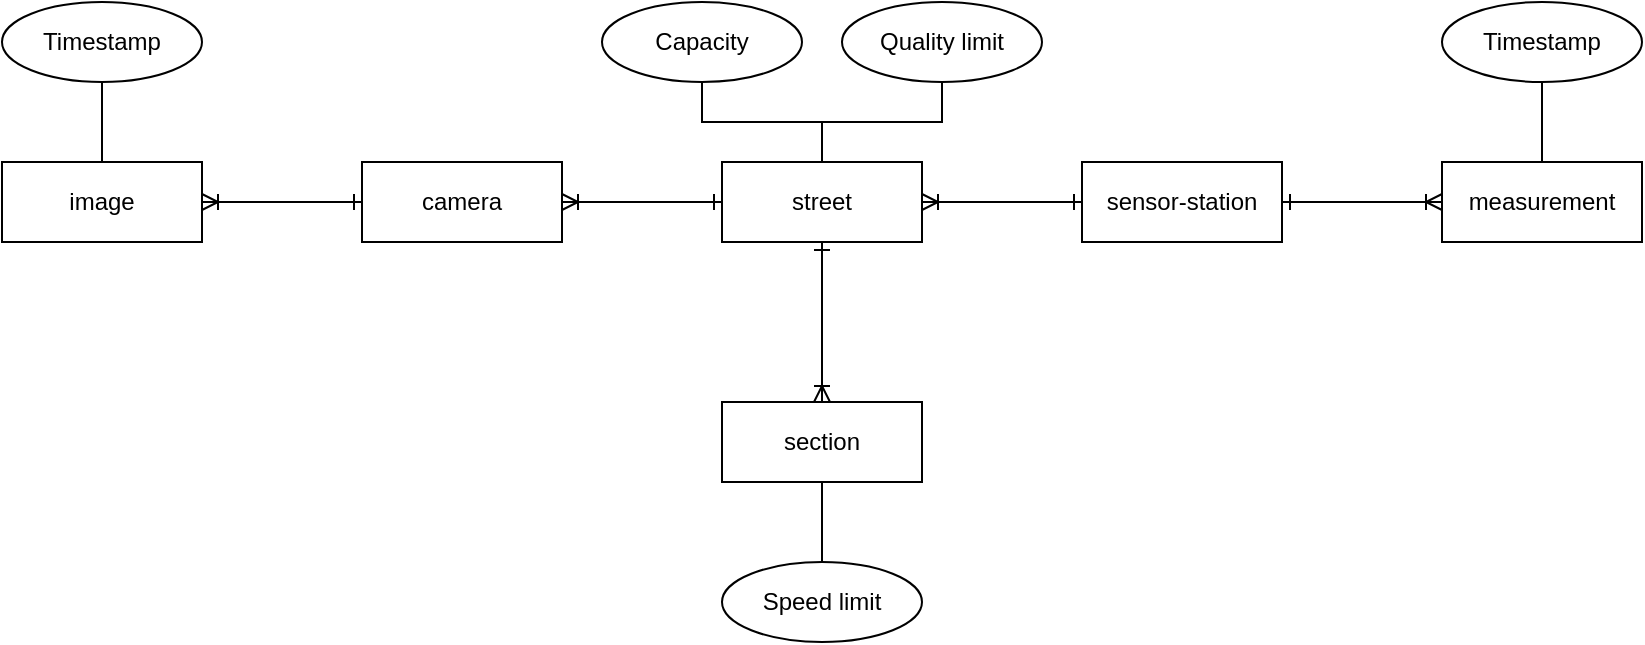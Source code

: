 <mxfile version="22.1.5" type="device">
  <diagram name="Seite-1" id="hQflPKUJegWkTIVTQnW5">
    <mxGraphModel dx="2074" dy="1066" grid="1" gridSize="10" guides="1" tooltips="1" connect="1" arrows="1" fold="1" page="1" pageScale="1" pageWidth="4681" pageHeight="3300" math="0" shadow="0">
      <root>
        <mxCell id="0" />
        <mxCell id="1" parent="0" />
        <mxCell id="_QhBxdvoXXepz7Qb_5ya-3" style="edgeStyle=orthogonalEdgeStyle;rounded=0;orthogonalLoop=1;jettySize=auto;html=1;endArrow=ERoneToMany;endFill=0;startArrow=ERone;startFill=0;" parent="1" source="_QhBxdvoXXepz7Qb_5ya-1" target="_QhBxdvoXXepz7Qb_5ya-2" edge="1">
          <mxGeometry relative="1" as="geometry" />
        </mxCell>
        <mxCell id="_QhBxdvoXXepz7Qb_5ya-5" style="edgeStyle=orthogonalEdgeStyle;rounded=0;orthogonalLoop=1;jettySize=auto;html=1;endArrow=ERoneToMany;endFill=0;startArrow=ERone;startFill=0;" parent="1" source="_QhBxdvoXXepz7Qb_5ya-1" target="_QhBxdvoXXepz7Qb_5ya-4" edge="1">
          <mxGeometry relative="1" as="geometry" />
        </mxCell>
        <mxCell id="_QhBxdvoXXepz7Qb_5ya-1" value="sensor-station" style="whiteSpace=wrap;html=1;align=center;" parent="1" vertex="1">
          <mxGeometry x="820" y="240" width="100" height="40" as="geometry" />
        </mxCell>
        <mxCell id="_QhBxdvoXXepz7Qb_5ya-18" style="edgeStyle=orthogonalEdgeStyle;rounded=0;orthogonalLoop=1;jettySize=auto;html=1;endArrow=none;endFill=0;" parent="1" source="_QhBxdvoXXepz7Qb_5ya-2" target="_QhBxdvoXXepz7Qb_5ya-15" edge="1">
          <mxGeometry relative="1" as="geometry" />
        </mxCell>
        <mxCell id="_QhBxdvoXXepz7Qb_5ya-2" value="measurement" style="whiteSpace=wrap;html=1;align=center;" parent="1" vertex="1">
          <mxGeometry x="1000" y="240" width="100" height="40" as="geometry" />
        </mxCell>
        <mxCell id="_QhBxdvoXXepz7Qb_5ya-7" style="edgeStyle=orthogonalEdgeStyle;rounded=0;orthogonalLoop=1;jettySize=auto;html=1;endArrow=ERoneToMany;endFill=0;startArrow=ERone;startFill=0;" parent="1" source="_QhBxdvoXXepz7Qb_5ya-4" target="_QhBxdvoXXepz7Qb_5ya-6" edge="1">
          <mxGeometry relative="1" as="geometry" />
        </mxCell>
        <mxCell id="_QhBxdvoXXepz7Qb_5ya-11" style="edgeStyle=orthogonalEdgeStyle;rounded=0;orthogonalLoop=1;jettySize=auto;html=1;endArrow=ERoneToMany;endFill=0;startArrow=ERone;startFill=0;" parent="1" source="_QhBxdvoXXepz7Qb_5ya-4" target="_QhBxdvoXXepz7Qb_5ya-10" edge="1">
          <mxGeometry relative="1" as="geometry" />
        </mxCell>
        <mxCell id="_QhBxdvoXXepz7Qb_5ya-17" style="edgeStyle=orthogonalEdgeStyle;rounded=0;orthogonalLoop=1;jettySize=auto;html=1;endArrow=none;endFill=0;" parent="1" source="_QhBxdvoXXepz7Qb_5ya-4" target="_QhBxdvoXXepz7Qb_5ya-13" edge="1">
          <mxGeometry relative="1" as="geometry" />
        </mxCell>
        <mxCell id="_QhBxdvoXXepz7Qb_5ya-4" value="street" style="whiteSpace=wrap;html=1;align=center;" parent="1" vertex="1">
          <mxGeometry x="640" y="240" width="100" height="40" as="geometry" />
        </mxCell>
        <mxCell id="_QhBxdvoXXepz7Qb_5ya-9" style="edgeStyle=orthogonalEdgeStyle;rounded=0;orthogonalLoop=1;jettySize=auto;html=1;endArrow=ERoneToMany;endFill=0;startArrow=ERone;startFill=0;" parent="1" source="_QhBxdvoXXepz7Qb_5ya-6" target="_QhBxdvoXXepz7Qb_5ya-8" edge="1">
          <mxGeometry relative="1" as="geometry" />
        </mxCell>
        <mxCell id="_QhBxdvoXXepz7Qb_5ya-6" value="camera" style="whiteSpace=wrap;html=1;align=center;" parent="1" vertex="1">
          <mxGeometry x="460" y="240" width="100" height="40" as="geometry" />
        </mxCell>
        <mxCell id="_QhBxdvoXXepz7Qb_5ya-16" style="edgeStyle=orthogonalEdgeStyle;rounded=0;orthogonalLoop=1;jettySize=auto;html=1;endArrow=none;endFill=0;" parent="1" source="_QhBxdvoXXepz7Qb_5ya-8" target="_QhBxdvoXXepz7Qb_5ya-14" edge="1">
          <mxGeometry relative="1" as="geometry" />
        </mxCell>
        <mxCell id="_QhBxdvoXXepz7Qb_5ya-8" value="image" style="whiteSpace=wrap;html=1;align=center;" parent="1" vertex="1">
          <mxGeometry x="280" y="240" width="100" height="40" as="geometry" />
        </mxCell>
        <mxCell id="_QhBxdvoXXepz7Qb_5ya-10" value="section" style="whiteSpace=wrap;html=1;align=center;" parent="1" vertex="1">
          <mxGeometry x="640" y="360" width="100" height="40" as="geometry" />
        </mxCell>
        <mxCell id="_QhBxdvoXXepz7Qb_5ya-13" value="Capacity" style="ellipse;whiteSpace=wrap;html=1;align=center;" parent="1" vertex="1">
          <mxGeometry x="580" y="160" width="100" height="40" as="geometry" />
        </mxCell>
        <mxCell id="_QhBxdvoXXepz7Qb_5ya-14" value="Timestamp" style="ellipse;whiteSpace=wrap;html=1;align=center;" parent="1" vertex="1">
          <mxGeometry x="280" y="160" width="100" height="40" as="geometry" />
        </mxCell>
        <mxCell id="_QhBxdvoXXepz7Qb_5ya-15" value="Timestamp" style="ellipse;whiteSpace=wrap;html=1;align=center;" parent="1" vertex="1">
          <mxGeometry x="1000" y="160" width="100" height="40" as="geometry" />
        </mxCell>
        <mxCell id="BRFpE-P7UYd3uzQc8YMj-3" style="edgeStyle=orthogonalEdgeStyle;rounded=0;orthogonalLoop=1;jettySize=auto;html=1;entryX=0.5;entryY=0;entryDx=0;entryDy=0;endArrow=none;endFill=0;" edge="1" parent="1" source="_QhBxdvoXXepz7Qb_5ya-19" target="_QhBxdvoXXepz7Qb_5ya-4">
          <mxGeometry relative="1" as="geometry" />
        </mxCell>
        <mxCell id="_QhBxdvoXXepz7Qb_5ya-19" value="Quality limit" style="ellipse;whiteSpace=wrap;html=1;align=center;" parent="1" vertex="1">
          <mxGeometry x="700" y="160" width="100" height="40" as="geometry" />
        </mxCell>
        <mxCell id="_QhBxdvoXXepz7Qb_5ya-22" style="edgeStyle=orthogonalEdgeStyle;rounded=0;orthogonalLoop=1;jettySize=auto;html=1;endArrow=none;endFill=0;" parent="1" source="_QhBxdvoXXepz7Qb_5ya-21" target="_QhBxdvoXXepz7Qb_5ya-10" edge="1">
          <mxGeometry relative="1" as="geometry" />
        </mxCell>
        <mxCell id="_QhBxdvoXXepz7Qb_5ya-21" value="Speed limit" style="ellipse;whiteSpace=wrap;html=1;align=center;" parent="1" vertex="1">
          <mxGeometry x="640" y="440" width="100" height="40" as="geometry" />
        </mxCell>
      </root>
    </mxGraphModel>
  </diagram>
</mxfile>
